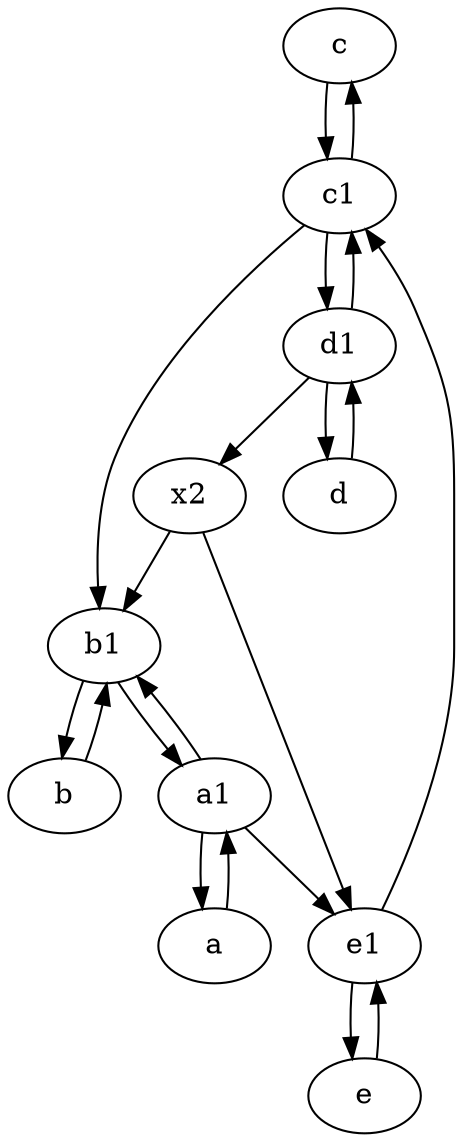 digraph  {
	c [pos="20,10!"];
	b [pos="50,20!"];
	d [pos="20,30!"];
	e1 [pos="25,45!"];
	x2;
	c1 [pos="30,15!"];
	e [pos="30,50!"];
	a1 [pos="40,15!"];
	b1 [pos="45,20!"];
	a [pos="40,10!"];
	d1 [pos="25,30!"];
	e1 -> c1;
	b1 -> a1;
	d1 -> c1;
	c1 -> c;
	a1 -> b1;
	e1 -> e;
	c -> c1;
	d1 -> d;
	c1 -> b1;
	x2 -> e1;
	a1 -> a;
	d -> d1;
	e -> e1;
	d1 -> x2;
	a1 -> e1;
	c1 -> d1;
	x2 -> b1;
	a -> a1;
	b1 -> b;
	b -> b1;

	}